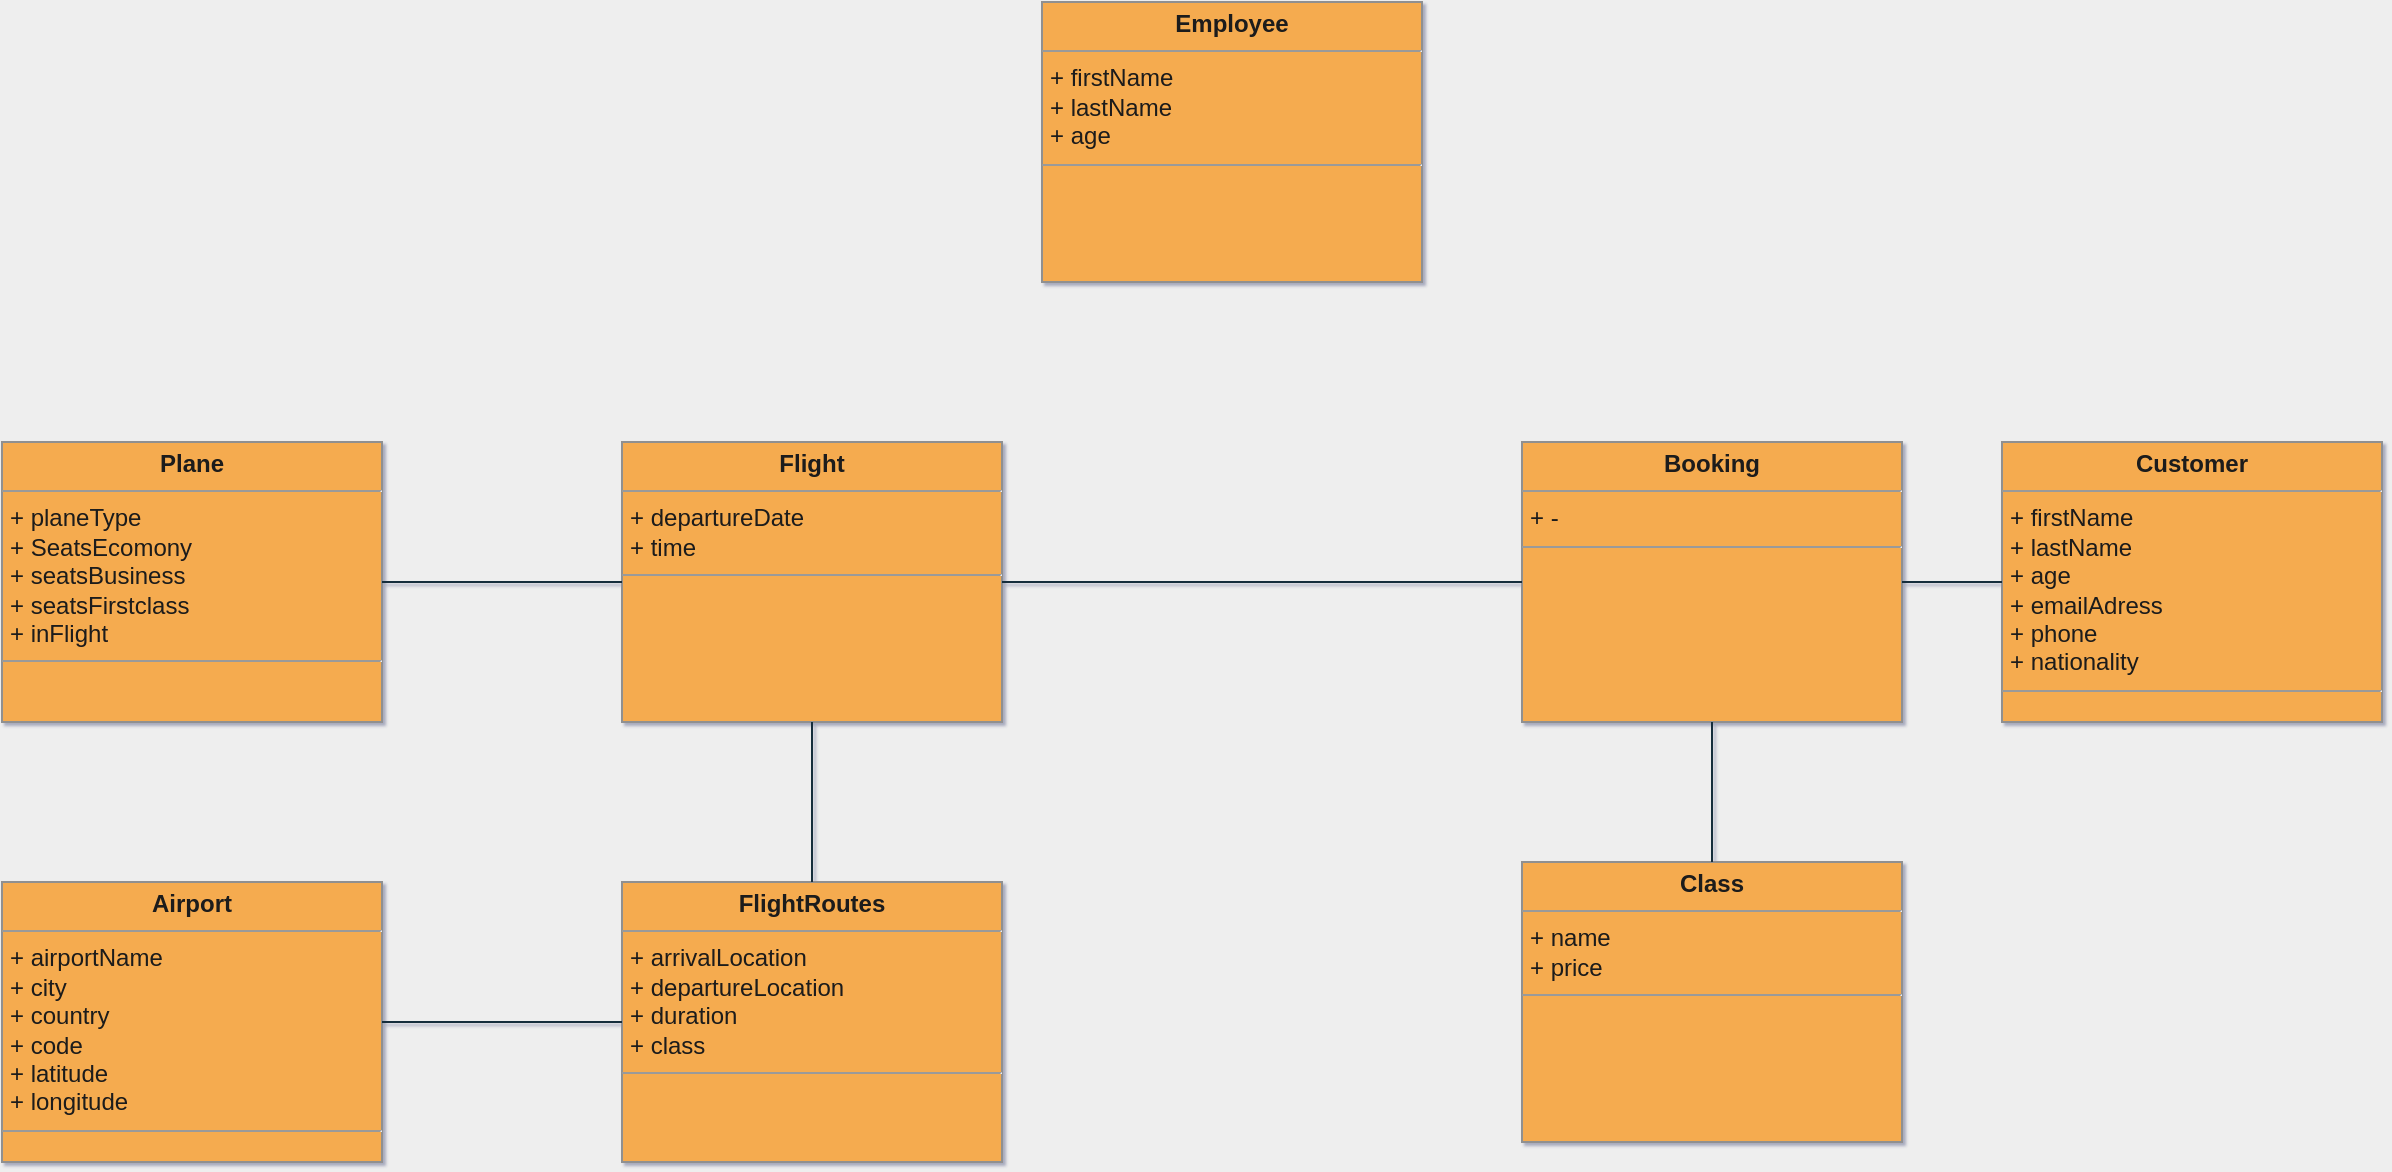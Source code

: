 <mxfile version="14.7.4" type="embed"><diagram name="Page-1" id="c4acf3e9-155e-7222-9cf6-157b1a14988f"><mxGraphModel dx="2194" dy="834" grid="1" gridSize="10" guides="1" tooltips="1" connect="1" arrows="1" fold="1" page="1" pageScale="1" pageWidth="1100" pageHeight="850" background="#EEEEEE" math="0" shadow="1"><root><mxCell id="0"/><mxCell id="1" parent="0"/><mxCell id="5d2195bd80daf111-18" value="&lt;p style=&quot;margin: 0px ; margin-top: 4px ; text-align: center&quot;&gt;&lt;b&gt;Flight&lt;/b&gt;&lt;/p&gt;&lt;hr size=&quot;1&quot;&gt;&lt;p style=&quot;margin: 0px ; margin-left: 4px&quot;&gt;&lt;span&gt;+ departureDate&lt;/span&gt;&lt;br&gt;&lt;/p&gt;&lt;p style=&quot;margin: 0px ; margin-left: 4px&quot;&gt;+ time&lt;/p&gt;&lt;hr size=&quot;1&quot;&gt;&lt;p style=&quot;margin: 0px ; margin-left: 4px&quot;&gt;&lt;br&gt;&lt;/p&gt;" style="verticalAlign=top;align=left;overflow=fill;fontSize=12;fontFamily=Helvetica;html=1;shadow=0;comic=0;labelBackgroundColor=none;strokeWidth=1;fillColor=#F5AB50;strokeColor=#909090;fontColor=#1A1A1A;" parent="1" vertex="1"><mxGeometry x="-180" y="400" width="190" height="140" as="geometry"/></mxCell><mxCell id="1_HT6QxDU4kzS8ASd7at-2" value="&lt;p style=&quot;margin: 0px ; margin-top: 4px ; text-align: center&quot;&gt;&lt;b&gt;Customer&lt;/b&gt;&lt;/p&gt;&lt;hr size=&quot;1&quot;&gt;&lt;p style=&quot;margin: 0px ; margin-left: 4px&quot;&gt;+ firstName&lt;br&gt;&lt;/p&gt;&lt;p style=&quot;margin: 0px ; margin-left: 4px&quot;&gt;+ lastName&lt;/p&gt;&lt;p style=&quot;margin: 0px ; margin-left: 4px&quot;&gt;+ age&lt;/p&gt;&lt;p style=&quot;margin: 0px ; margin-left: 4px&quot;&gt;+ emailAdress&lt;/p&gt;&lt;p style=&quot;margin: 0px ; margin-left: 4px&quot;&gt;+ phone&lt;/p&gt;&lt;p style=&quot;margin: 0px ; margin-left: 4px&quot;&gt;+ nationality&lt;/p&gt;&lt;hr size=&quot;1&quot;&gt;&lt;p style=&quot;margin: 0px ; margin-left: 4px&quot;&gt;&lt;br&gt;&lt;/p&gt;" style="verticalAlign=top;align=left;overflow=fill;fontSize=12;fontFamily=Helvetica;html=1;shadow=0;comic=0;labelBackgroundColor=none;strokeWidth=1;fillColor=#F5AB50;strokeColor=#909090;fontColor=#1A1A1A;" parent="1" vertex="1"><mxGeometry x="510" y="400" width="190" height="140" as="geometry"/></mxCell><mxCell id="1_HT6QxDU4kzS8ASd7at-3" value="&lt;p style=&quot;margin: 0px ; margin-top: 4px ; text-align: center&quot;&gt;&lt;b&gt;Airport&lt;/b&gt;&lt;/p&gt;&lt;hr size=&quot;1&quot;&gt;&lt;p style=&quot;margin: 0px ; margin-left: 4px&quot;&gt;+ airportName&lt;br&gt;&lt;/p&gt;&lt;p style=&quot;margin: 0px ; margin-left: 4px&quot;&gt;+ city&lt;/p&gt;&lt;p style=&quot;margin: 0px ; margin-left: 4px&quot;&gt;+ country&lt;/p&gt;&lt;p style=&quot;margin: 0px ; margin-left: 4px&quot;&gt;+ code&lt;/p&gt;&lt;p style=&quot;margin: 0px ; margin-left: 4px&quot;&gt;+ latitude&lt;/p&gt;&lt;p style=&quot;margin: 0px ; margin-left: 4px&quot;&gt;+ longitude&lt;/p&gt;&lt;hr size=&quot;1&quot;&gt;&lt;p style=&quot;margin: 0px ; margin-left: 4px&quot;&gt;&lt;br&gt;&lt;/p&gt;" style="verticalAlign=top;align=left;overflow=fill;fontSize=12;fontFamily=Helvetica;html=1;shadow=0;comic=0;labelBackgroundColor=none;strokeWidth=1;fillColor=#F5AB50;strokeColor=#909090;fontColor=#1A1A1A;" parent="1" vertex="1"><mxGeometry x="-490" y="620" width="190" height="140" as="geometry"/></mxCell><mxCell id="1_HT6QxDU4kzS8ASd7at-4" value="&lt;p style=&quot;margin: 0px ; margin-top: 4px ; text-align: center&quot;&gt;&lt;b&gt;FlightRoutes&lt;/b&gt;&lt;/p&gt;&lt;hr size=&quot;1&quot;&gt;&lt;p style=&quot;margin: 0px ; margin-left: 4px&quot;&gt;+ arrivalLocation&lt;br&gt;&lt;/p&gt;&lt;p style=&quot;margin: 0px ; margin-left: 4px&quot;&gt;+ departureLocation&lt;/p&gt;&lt;p style=&quot;margin: 0px ; margin-left: 4px&quot;&gt;+ duration&lt;/p&gt;&lt;p style=&quot;margin: 0px ; margin-left: 4px&quot;&gt;+ class&lt;/p&gt;&lt;hr size=&quot;1&quot;&gt;&lt;p style=&quot;margin: 0px ; margin-left: 4px&quot;&gt;&lt;br&gt;&lt;/p&gt;" style="verticalAlign=top;align=left;overflow=fill;fontSize=12;fontFamily=Helvetica;html=1;shadow=0;comic=0;labelBackgroundColor=none;strokeWidth=1;fillColor=#F5AB50;strokeColor=#909090;fontColor=#1A1A1A;" parent="1" vertex="1"><mxGeometry x="-180" y="620" width="190" height="140" as="geometry"/></mxCell><mxCell id="1_HT6QxDU4kzS8ASd7at-5" value="&lt;p style=&quot;margin: 0px ; margin-top: 4px ; text-align: center&quot;&gt;&lt;b&gt;Class&lt;/b&gt;&lt;/p&gt;&lt;hr size=&quot;1&quot;&gt;&lt;p style=&quot;margin: 0px ; margin-left: 4px&quot;&gt;+ name&lt;br&gt;&lt;/p&gt;&lt;p style=&quot;margin: 0px ; margin-left: 4px&quot;&gt;+ price&lt;br&gt;&lt;/p&gt;&lt;hr size=&quot;1&quot;&gt;&lt;p style=&quot;margin: 0px ; margin-left: 4px&quot;&gt;&lt;br&gt;&lt;/p&gt;" style="verticalAlign=top;align=left;overflow=fill;fontSize=12;fontFamily=Helvetica;html=1;shadow=0;comic=0;labelBackgroundColor=none;strokeWidth=1;fillColor=#F5AB50;strokeColor=#909090;fontColor=#1A1A1A;" parent="1" vertex="1"><mxGeometry x="270" y="610" width="190" height="140" as="geometry"/></mxCell><mxCell id="1_HT6QxDU4kzS8ASd7at-6" value="&lt;p style=&quot;margin: 0px ; margin-top: 4px ; text-align: center&quot;&gt;&lt;b&gt;Booking&lt;/b&gt;&lt;/p&gt;&lt;hr size=&quot;1&quot;&gt;&lt;p style=&quot;margin: 0px ; margin-left: 4px&quot;&gt;+ -&lt;/p&gt;&lt;hr size=&quot;1&quot;&gt;&lt;p style=&quot;margin: 0px ; margin-left: 4px&quot;&gt;&lt;br&gt;&lt;/p&gt;" style="verticalAlign=top;align=left;overflow=fill;fontSize=12;fontFamily=Helvetica;html=1;shadow=0;comic=0;labelBackgroundColor=none;strokeWidth=1;fillColor=#F5AB50;strokeColor=#909090;fontColor=#1A1A1A;" parent="1" vertex="1"><mxGeometry x="270" y="400" width="190" height="140" as="geometry"/></mxCell><mxCell id="1_HT6QxDU4kzS8ASd7at-7" value="&lt;p style=&quot;margin: 0px ; margin-top: 4px ; text-align: center&quot;&gt;&lt;b&gt;Plane&lt;/b&gt;&lt;/p&gt;&lt;hr size=&quot;1&quot;&gt;&lt;p style=&quot;margin: 0px ; margin-left: 4px&quot;&gt;+ planeType&lt;/p&gt;&lt;p style=&quot;margin: 0px ; margin-left: 4px&quot;&gt;+ SeatsEcomony&lt;/p&gt;&lt;p style=&quot;margin: 0px ; margin-left: 4px&quot;&gt;+ seatsBusiness&lt;/p&gt;&lt;p style=&quot;margin: 0px ; margin-left: 4px&quot;&gt;+ seatsFirstclass&lt;/p&gt;&lt;p style=&quot;margin: 0px ; margin-left: 4px&quot;&gt;+ inFlight&lt;/p&gt;&lt;hr size=&quot;1&quot;&gt;&lt;p style=&quot;margin: 0px ; margin-left: 4px&quot;&gt;&lt;br&gt;&lt;/p&gt;" style="verticalAlign=top;align=left;overflow=fill;fontSize=12;fontFamily=Helvetica;html=1;shadow=0;comic=0;labelBackgroundColor=none;strokeWidth=1;fillColor=#F5AB50;strokeColor=#909090;fontColor=#1A1A1A;" parent="1" vertex="1"><mxGeometry x="-490" y="400" width="190" height="140" as="geometry"/></mxCell><mxCell id="1_HT6QxDU4kzS8ASd7at-9" value="" style="endArrow=none;html=1;entryX=0.5;entryY=1;entryDx=0;entryDy=0;exitX=0.5;exitY=0;exitDx=0;exitDy=0;labelBackgroundColor=#EEEEEE;strokeColor=#182E3E;fontColor=#1A1A1A;" parent="1" source="1_HT6QxDU4kzS8ASd7at-5" target="1_HT6QxDU4kzS8ASd7at-6" edge="1"><mxGeometry width="50" height="50" relative="1" as="geometry"><mxPoint x="220" y="460" as="sourcePoint"/><mxPoint x="270" y="410" as="targetPoint"/></mxGeometry></mxCell><mxCell id="1_HT6QxDU4kzS8ASd7at-10" value="" style="endArrow=none;html=1;entryX=0;entryY=0.5;entryDx=0;entryDy=0;exitX=1;exitY=0.5;exitDx=0;exitDy=0;labelBackgroundColor=#EEEEEE;strokeColor=#182E3E;fontColor=#1A1A1A;" parent="1" source="1_HT6QxDU4kzS8ASd7at-6" target="1_HT6QxDU4kzS8ASd7at-2" edge="1"><mxGeometry width="50" height="50" relative="1" as="geometry"><mxPoint x="310" y="350" as="sourcePoint"/><mxPoint x="225" y="340" as="targetPoint"/></mxGeometry></mxCell><mxCell id="1_HT6QxDU4kzS8ASd7at-11" value="" style="endArrow=none;html=1;entryX=0;entryY=0.5;entryDx=0;entryDy=0;exitX=1;exitY=0.5;exitDx=0;exitDy=0;labelBackgroundColor=#EEEEEE;strokeColor=#182E3E;fontColor=#1A1A1A;" parent="1" source="5d2195bd80daf111-18" target="1_HT6QxDU4kzS8ASd7at-6" edge="1"><mxGeometry width="50" height="50" relative="1" as="geometry"><mxPoint x="20" y="430" as="sourcePoint"/><mxPoint x="70" y="380" as="targetPoint"/></mxGeometry></mxCell><mxCell id="1_HT6QxDU4kzS8ASd7at-13" value="" style="endArrow=none;html=1;entryX=0;entryY=0.5;entryDx=0;entryDy=0;exitX=1;exitY=0.5;exitDx=0;exitDy=0;labelBackgroundColor=#EEEEEE;strokeColor=#182E3E;fontColor=#1A1A1A;" parent="1" source="1_HT6QxDU4kzS8ASd7at-7" target="5d2195bd80daf111-18" edge="1"><mxGeometry width="50" height="50" relative="1" as="geometry"><mxPoint x="-430" y="510" as="sourcePoint"/><mxPoint x="-380" y="460" as="targetPoint"/></mxGeometry></mxCell><mxCell id="1_HT6QxDU4kzS8ASd7at-14" value="" style="endArrow=none;html=1;entryX=0.5;entryY=1;entryDx=0;entryDy=0;labelBackgroundColor=#EEEEEE;strokeColor=#182E3E;fontColor=#1A1A1A;" parent="1" source="1_HT6QxDU4kzS8ASd7at-4" target="5d2195bd80daf111-18" edge="1"><mxGeometry width="50" height="50" relative="1" as="geometry"><mxPoint x="-220" y="550" as="sourcePoint"/><mxPoint x="-170" y="500" as="targetPoint"/></mxGeometry></mxCell><mxCell id="1_HT6QxDU4kzS8ASd7at-16" value="" style="endArrow=none;html=1;entryX=0;entryY=0.5;entryDx=0;entryDy=0;exitX=1;exitY=0.5;exitDx=0;exitDy=0;labelBackgroundColor=#EEEEEE;strokeColor=#182E3E;fontColor=#1A1A1A;" parent="1" source="1_HT6QxDU4kzS8ASd7at-3" target="1_HT6QxDU4kzS8ASd7at-4" edge="1"><mxGeometry width="50" height="50" relative="1" as="geometry"><mxPoint x="-270" y="600" as="sourcePoint"/><mxPoint x="-220" y="550" as="targetPoint"/></mxGeometry></mxCell><mxCell id="1_HT6QxDU4kzS8ASd7at-22" value="&lt;p style=&quot;margin: 0px ; margin-top: 4px ; text-align: center&quot;&gt;&lt;b&gt;Employee&lt;/b&gt;&lt;/p&gt;&lt;hr size=&quot;1&quot;&gt;&lt;p style=&quot;margin: 0px ; margin-left: 4px&quot;&gt;+ firstName&lt;br&gt;&lt;/p&gt;&lt;p style=&quot;margin: 0px ; margin-left: 4px&quot;&gt;+ lastName&lt;/p&gt;&lt;p style=&quot;margin: 0px ; margin-left: 4px&quot;&gt;+ age&lt;/p&gt;&lt;hr size=&quot;1&quot;&gt;&lt;p style=&quot;margin: 0px ; margin-left: 4px&quot;&gt;&lt;br&gt;&lt;/p&gt;" style="verticalAlign=top;align=left;overflow=fill;fontSize=12;fontFamily=Helvetica;html=1;shadow=0;comic=0;labelBackgroundColor=none;strokeWidth=1;fillColor=#F5AB50;strokeColor=#909090;fontColor=#1A1A1A;" parent="1" vertex="1"><mxGeometry x="30" y="180" width="190" height="140" as="geometry"/></mxCell></root></mxGraphModel></diagram></mxfile>